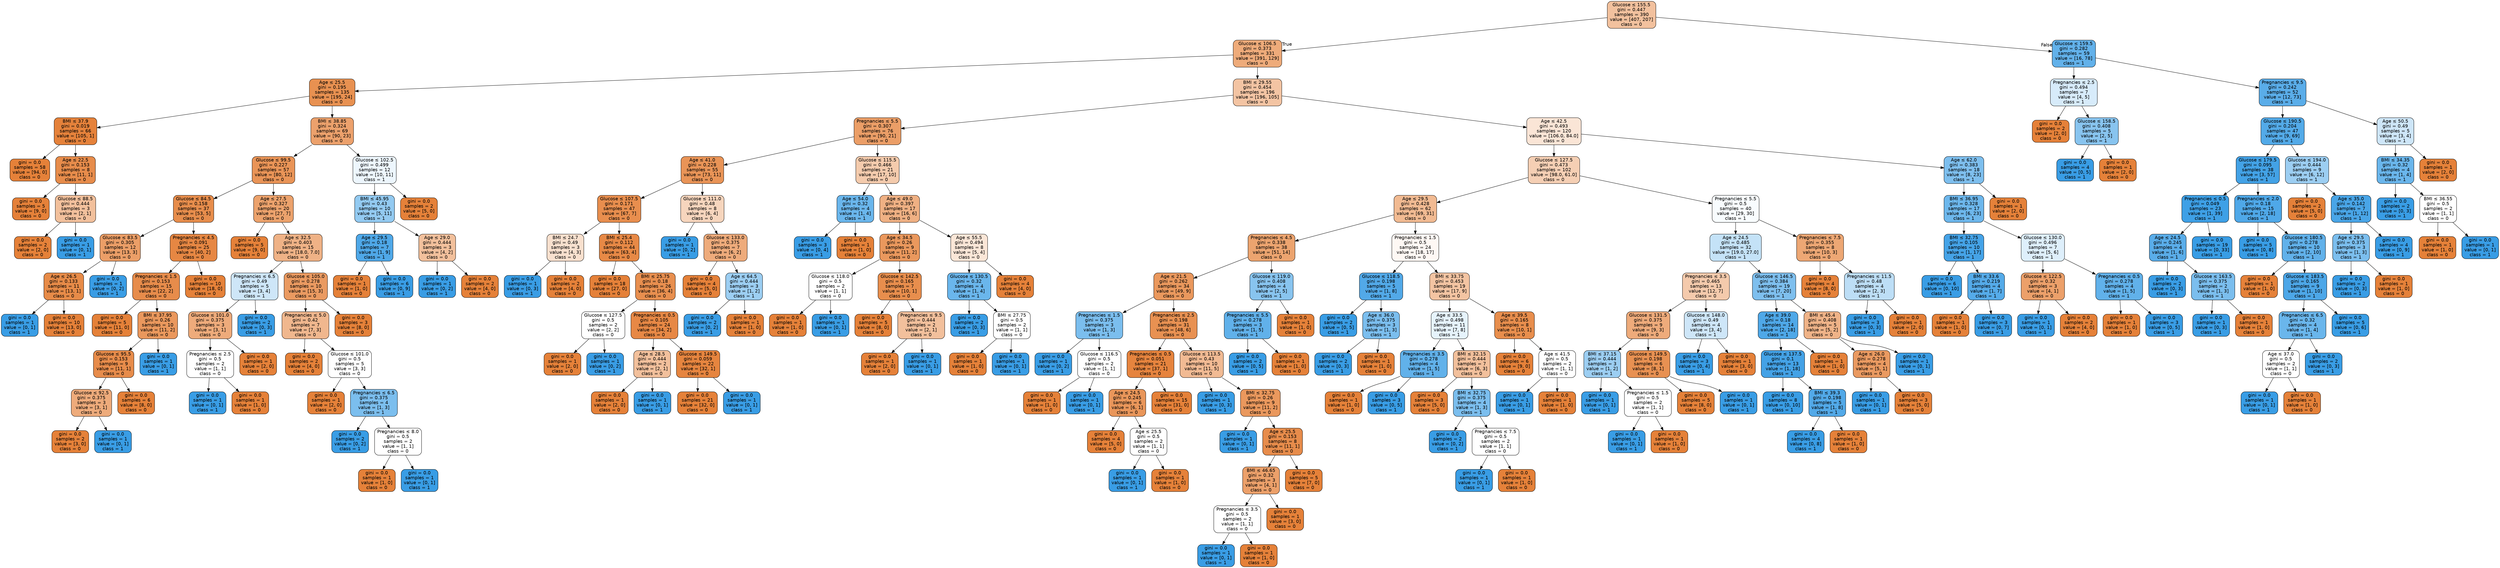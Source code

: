 digraph Tree {
node [shape=box, style="filled, rounded", color="black", fontname="helvetica"] ;
edge [fontname="helvetica"] ;
0 [label=<Glucose &le; 155.5<br/>gini = 0.447<br/>samples = 390<br/>value = [407, 207]<br/>class = 0>, fillcolor="#f2c19e"] ;
1 [label=<Glucose &le; 106.5<br/>gini = 0.373<br/>samples = 331<br/>value = [391, 129]<br/>class = 0>, fillcolor="#eeab7a"] ;
0 -> 1 [labeldistance=2.5, labelangle=45, headlabel="True"] ;
2 [label=<Age &le; 25.5<br/>gini = 0.195<br/>samples = 135<br/>value = [195, 24]<br/>class = 0>, fillcolor="#e89151"] ;
1 -> 2 ;
3 [label=<BMI &le; 37.9<br/>gini = 0.019<br/>samples = 66<br/>value = [105, 1]<br/>class = 0>, fillcolor="#e5823b"] ;
2 -> 3 ;
4 [label=<gini = 0.0<br/>samples = 58<br/>value = [94, 0]<br/>class = 0>, fillcolor="#e58139"] ;
3 -> 4 ;
5 [label=<Age &le; 22.5<br/>gini = 0.153<br/>samples = 8<br/>value = [11, 1]<br/>class = 0>, fillcolor="#e78c4b"] ;
3 -> 5 ;
6 [label=<gini = 0.0<br/>samples = 5<br/>value = [9, 0]<br/>class = 0>, fillcolor="#e58139"] ;
5 -> 6 ;
7 [label=<Glucose &le; 88.5<br/>gini = 0.444<br/>samples = 3<br/>value = [2, 1]<br/>class = 0>, fillcolor="#f2c09c"] ;
5 -> 7 ;
8 [label=<gini = 0.0<br/>samples = 2<br/>value = [2, 0]<br/>class = 0>, fillcolor="#e58139"] ;
7 -> 8 ;
9 [label=<gini = 0.0<br/>samples = 1<br/>value = [0, 1]<br/>class = 1>, fillcolor="#399de5"] ;
7 -> 9 ;
10 [label=<BMI &le; 38.85<br/>gini = 0.324<br/>samples = 69<br/>value = [90, 23]<br/>class = 0>, fillcolor="#eca16c"] ;
2 -> 10 ;
11 [label=<Glucose &le; 99.5<br/>gini = 0.227<br/>samples = 57<br/>value = [80, 12]<br/>class = 0>, fillcolor="#e99457"] ;
10 -> 11 ;
12 [label=<Glucose &le; 84.5<br/>gini = 0.158<br/>samples = 37<br/>value = [53, 5]<br/>class = 0>, fillcolor="#e78d4c"] ;
11 -> 12 ;
13 [label=<Glucose &le; 83.5<br/>gini = 0.305<br/>samples = 12<br/>value = [13, 3]<br/>class = 0>, fillcolor="#eb9e67"] ;
12 -> 13 ;
14 [label=<Age &le; 26.5<br/>gini = 0.133<br/>samples = 11<br/>value = [13, 1]<br/>class = 0>, fillcolor="#e78b48"] ;
13 -> 14 ;
15 [label=<gini = 0.0<br/>samples = 1<br/>value = [0, 1]<br/>class = 1>, fillcolor="#399de5"] ;
14 -> 15 ;
16 [label=<gini = 0.0<br/>samples = 10<br/>value = [13, 0]<br/>class = 0>, fillcolor="#e58139"] ;
14 -> 16 ;
17 [label=<gini = 0.0<br/>samples = 1<br/>value = [0, 2]<br/>class = 1>, fillcolor="#399de5"] ;
13 -> 17 ;
18 [label=<Pregnancies &le; 4.5<br/>gini = 0.091<br/>samples = 25<br/>value = [40, 2]<br/>class = 0>, fillcolor="#e68743"] ;
12 -> 18 ;
19 [label=<Pregnancies &le; 1.5<br/>gini = 0.153<br/>samples = 15<br/>value = [22, 2]<br/>class = 0>, fillcolor="#e78c4b"] ;
18 -> 19 ;
20 [label=<gini = 0.0<br/>samples = 5<br/>value = [11, 0]<br/>class = 0>, fillcolor="#e58139"] ;
19 -> 20 ;
21 [label=<BMI &le; 37.95<br/>gini = 0.26<br/>samples = 10<br/>value = [11, 2]<br/>class = 0>, fillcolor="#ea985d"] ;
19 -> 21 ;
22 [label=<Glucose &le; 95.5<br/>gini = 0.153<br/>samples = 9<br/>value = [11, 1]<br/>class = 0>, fillcolor="#e78c4b"] ;
21 -> 22 ;
23 [label=<Glucose &le; 92.5<br/>gini = 0.375<br/>samples = 3<br/>value = [3, 1]<br/>class = 0>, fillcolor="#eeab7b"] ;
22 -> 23 ;
24 [label=<gini = 0.0<br/>samples = 2<br/>value = [3, 0]<br/>class = 0>, fillcolor="#e58139"] ;
23 -> 24 ;
25 [label=<gini = 0.0<br/>samples = 1<br/>value = [0, 1]<br/>class = 1>, fillcolor="#399de5"] ;
23 -> 25 ;
26 [label=<gini = 0.0<br/>samples = 6<br/>value = [8, 0]<br/>class = 0>, fillcolor="#e58139"] ;
22 -> 26 ;
27 [label=<gini = 0.0<br/>samples = 1<br/>value = [0, 1]<br/>class = 1>, fillcolor="#399de5"] ;
21 -> 27 ;
28 [label=<gini = 0.0<br/>samples = 10<br/>value = [18, 0]<br/>class = 0>, fillcolor="#e58139"] ;
18 -> 28 ;
29 [label=<Age &le; 27.5<br/>gini = 0.327<br/>samples = 20<br/>value = [27, 7]<br/>class = 0>, fillcolor="#eca26c"] ;
11 -> 29 ;
30 [label=<gini = 0.0<br/>samples = 5<br/>value = [9, 0]<br/>class = 0>, fillcolor="#e58139"] ;
29 -> 30 ;
31 [label=<Age &le; 32.5<br/>gini = 0.403<br/>samples = 15<br/>value = [18.0, 7.0]<br/>class = 0>, fillcolor="#efb286"] ;
29 -> 31 ;
32 [label=<Pregnancies &le; 6.5<br/>gini = 0.49<br/>samples = 5<br/>value = [3, 4]<br/>class = 1>, fillcolor="#cee6f8"] ;
31 -> 32 ;
33 [label=<Glucose &le; 101.0<br/>gini = 0.375<br/>samples = 3<br/>value = [3, 1]<br/>class = 0>, fillcolor="#eeab7b"] ;
32 -> 33 ;
34 [label=<Pregnancies &le; 2.5<br/>gini = 0.5<br/>samples = 2<br/>value = [1, 1]<br/>class = 0>, fillcolor="#ffffff"] ;
33 -> 34 ;
35 [label=<gini = 0.0<br/>samples = 1<br/>value = [0, 1]<br/>class = 1>, fillcolor="#399de5"] ;
34 -> 35 ;
36 [label=<gini = 0.0<br/>samples = 1<br/>value = [1, 0]<br/>class = 0>, fillcolor="#e58139"] ;
34 -> 36 ;
37 [label=<gini = 0.0<br/>samples = 1<br/>value = [2, 0]<br/>class = 0>, fillcolor="#e58139"] ;
33 -> 37 ;
38 [label=<gini = 0.0<br/>samples = 2<br/>value = [0, 3]<br/>class = 1>, fillcolor="#399de5"] ;
32 -> 38 ;
39 [label=<Glucose &le; 105.0<br/>gini = 0.278<br/>samples = 10<br/>value = [15, 3]<br/>class = 0>, fillcolor="#ea9a61"] ;
31 -> 39 ;
40 [label=<Pregnancies &le; 5.0<br/>gini = 0.42<br/>samples = 7<br/>value = [7, 3]<br/>class = 0>, fillcolor="#f0b78e"] ;
39 -> 40 ;
41 [label=<gini = 0.0<br/>samples = 2<br/>value = [4, 0]<br/>class = 0>, fillcolor="#e58139"] ;
40 -> 41 ;
42 [label=<Glucose &le; 101.0<br/>gini = 0.5<br/>samples = 5<br/>value = [3, 3]<br/>class = 0>, fillcolor="#ffffff"] ;
40 -> 42 ;
43 [label=<gini = 0.0<br/>samples = 1<br/>value = [2, 0]<br/>class = 0>, fillcolor="#e58139"] ;
42 -> 43 ;
44 [label=<Pregnancies &le; 6.5<br/>gini = 0.375<br/>samples = 4<br/>value = [1, 3]<br/>class = 1>, fillcolor="#7bbeee"] ;
42 -> 44 ;
45 [label=<gini = 0.0<br/>samples = 2<br/>value = [0, 2]<br/>class = 1>, fillcolor="#399de5"] ;
44 -> 45 ;
46 [label=<Pregnancies &le; 8.0<br/>gini = 0.5<br/>samples = 2<br/>value = [1, 1]<br/>class = 0>, fillcolor="#ffffff"] ;
44 -> 46 ;
47 [label=<gini = 0.0<br/>samples = 1<br/>value = [1, 0]<br/>class = 0>, fillcolor="#e58139"] ;
46 -> 47 ;
48 [label=<gini = 0.0<br/>samples = 1<br/>value = [0, 1]<br/>class = 1>, fillcolor="#399de5"] ;
46 -> 48 ;
49 [label=<gini = 0.0<br/>samples = 3<br/>value = [8, 0]<br/>class = 0>, fillcolor="#e58139"] ;
39 -> 49 ;
50 [label=<Glucose &le; 102.5<br/>gini = 0.499<br/>samples = 12<br/>value = [10, 11]<br/>class = 1>, fillcolor="#edf6fd"] ;
10 -> 50 ;
51 [label=<BMI &le; 45.95<br/>gini = 0.43<br/>samples = 10<br/>value = [5, 11]<br/>class = 1>, fillcolor="#93caf1"] ;
50 -> 51 ;
52 [label=<Age &le; 29.5<br/>gini = 0.18<br/>samples = 7<br/>value = [1, 9]<br/>class = 1>, fillcolor="#4fa8e8"] ;
51 -> 52 ;
53 [label=<gini = 0.0<br/>samples = 1<br/>value = [1, 0]<br/>class = 0>, fillcolor="#e58139"] ;
52 -> 53 ;
54 [label=<gini = 0.0<br/>samples = 6<br/>value = [0, 9]<br/>class = 1>, fillcolor="#399de5"] ;
52 -> 54 ;
55 [label=<Age &le; 29.0<br/>gini = 0.444<br/>samples = 3<br/>value = [4, 2]<br/>class = 0>, fillcolor="#f2c09c"] ;
51 -> 55 ;
56 [label=<gini = 0.0<br/>samples = 1<br/>value = [0, 2]<br/>class = 1>, fillcolor="#399de5"] ;
55 -> 56 ;
57 [label=<gini = 0.0<br/>samples = 2<br/>value = [4, 0]<br/>class = 0>, fillcolor="#e58139"] ;
55 -> 57 ;
58 [label=<gini = 0.0<br/>samples = 2<br/>value = [5, 0]<br/>class = 0>, fillcolor="#e58139"] ;
50 -> 58 ;
59 [label=<BMI &le; 29.55<br/>gini = 0.454<br/>samples = 196<br/>value = [196, 105]<br/>class = 0>, fillcolor="#f3c4a3"] ;
1 -> 59 ;
60 [label=<Pregnancies &le; 5.5<br/>gini = 0.307<br/>samples = 76<br/>value = [90, 21]<br/>class = 0>, fillcolor="#eb9e67"] ;
59 -> 60 ;
61 [label=<Age &le; 41.0<br/>gini = 0.228<br/>samples = 55<br/>value = [73, 11]<br/>class = 0>, fillcolor="#e99457"] ;
60 -> 61 ;
62 [label=<Glucose &le; 107.5<br/>gini = 0.171<br/>samples = 47<br/>value = [67, 7]<br/>class = 0>, fillcolor="#e88e4e"] ;
61 -> 62 ;
63 [label=<BMI &le; 24.7<br/>gini = 0.49<br/>samples = 3<br/>value = [4, 3]<br/>class = 0>, fillcolor="#f8e0ce"] ;
62 -> 63 ;
64 [label=<gini = 0.0<br/>samples = 1<br/>value = [0, 3]<br/>class = 1>, fillcolor="#399de5"] ;
63 -> 64 ;
65 [label=<gini = 0.0<br/>samples = 2<br/>value = [4, 0]<br/>class = 0>, fillcolor="#e58139"] ;
63 -> 65 ;
66 [label=<BMI &le; 25.4<br/>gini = 0.112<br/>samples = 44<br/>value = [63, 4]<br/>class = 0>, fillcolor="#e78946"] ;
62 -> 66 ;
67 [label=<gini = 0.0<br/>samples = 18<br/>value = [27, 0]<br/>class = 0>, fillcolor="#e58139"] ;
66 -> 67 ;
68 [label=<BMI &le; 25.75<br/>gini = 0.18<br/>samples = 26<br/>value = [36, 4]<br/>class = 0>, fillcolor="#e88f4f"] ;
66 -> 68 ;
69 [label=<Glucose &le; 127.5<br/>gini = 0.5<br/>samples = 2<br/>value = [2, 2]<br/>class = 0>, fillcolor="#ffffff"] ;
68 -> 69 ;
70 [label=<gini = 0.0<br/>samples = 1<br/>value = [2, 0]<br/>class = 0>, fillcolor="#e58139"] ;
69 -> 70 ;
71 [label=<gini = 0.0<br/>samples = 1<br/>value = [0, 2]<br/>class = 1>, fillcolor="#399de5"] ;
69 -> 71 ;
72 [label=<Pregnancies &le; 0.5<br/>gini = 0.105<br/>samples = 24<br/>value = [34, 2]<br/>class = 0>, fillcolor="#e78845"] ;
68 -> 72 ;
73 [label=<Age &le; 28.5<br/>gini = 0.444<br/>samples = 2<br/>value = [2, 1]<br/>class = 0>, fillcolor="#f2c09c"] ;
72 -> 73 ;
74 [label=<gini = 0.0<br/>samples = 1<br/>value = [2, 0]<br/>class = 0>, fillcolor="#e58139"] ;
73 -> 74 ;
75 [label=<gini = 0.0<br/>samples = 1<br/>value = [0, 1]<br/>class = 1>, fillcolor="#399de5"] ;
73 -> 75 ;
76 [label=<Glucose &le; 149.5<br/>gini = 0.059<br/>samples = 22<br/>value = [32, 1]<br/>class = 0>, fillcolor="#e6853f"] ;
72 -> 76 ;
77 [label=<gini = 0.0<br/>samples = 21<br/>value = [32, 0]<br/>class = 0>, fillcolor="#e58139"] ;
76 -> 77 ;
78 [label=<gini = 0.0<br/>samples = 1<br/>value = [0, 1]<br/>class = 1>, fillcolor="#399de5"] ;
76 -> 78 ;
79 [label=<Glucose &le; 111.0<br/>gini = 0.48<br/>samples = 8<br/>value = [6, 4]<br/>class = 0>, fillcolor="#f6d5bd"] ;
61 -> 79 ;
80 [label=<gini = 0.0<br/>samples = 1<br/>value = [0, 2]<br/>class = 1>, fillcolor="#399de5"] ;
79 -> 80 ;
81 [label=<Glucose &le; 133.0<br/>gini = 0.375<br/>samples = 7<br/>value = [6, 2]<br/>class = 0>, fillcolor="#eeab7b"] ;
79 -> 81 ;
82 [label=<gini = 0.0<br/>samples = 4<br/>value = [5, 0]<br/>class = 0>, fillcolor="#e58139"] ;
81 -> 82 ;
83 [label=<Age &le; 64.5<br/>gini = 0.444<br/>samples = 3<br/>value = [1, 2]<br/>class = 1>, fillcolor="#9ccef2"] ;
81 -> 83 ;
84 [label=<gini = 0.0<br/>samples = 2<br/>value = [0, 2]<br/>class = 1>, fillcolor="#399de5"] ;
83 -> 84 ;
85 [label=<gini = 0.0<br/>samples = 1<br/>value = [1, 0]<br/>class = 0>, fillcolor="#e58139"] ;
83 -> 85 ;
86 [label=<Glucose &le; 115.5<br/>gini = 0.466<br/>samples = 21<br/>value = [17, 10]<br/>class = 0>, fillcolor="#f4cbad"] ;
60 -> 86 ;
87 [label=<Age &le; 54.0<br/>gini = 0.32<br/>samples = 4<br/>value = [1, 4]<br/>class = 1>, fillcolor="#6ab6ec"] ;
86 -> 87 ;
88 [label=<gini = 0.0<br/>samples = 3<br/>value = [0, 4]<br/>class = 1>, fillcolor="#399de5"] ;
87 -> 88 ;
89 [label=<gini = 0.0<br/>samples = 1<br/>value = [1, 0]<br/>class = 0>, fillcolor="#e58139"] ;
87 -> 89 ;
90 [label=<Age &le; 49.0<br/>gini = 0.397<br/>samples = 17<br/>value = [16, 6]<br/>class = 0>, fillcolor="#efb083"] ;
86 -> 90 ;
91 [label=<Age &le; 34.5<br/>gini = 0.26<br/>samples = 9<br/>value = [11, 2]<br/>class = 0>, fillcolor="#ea985d"] ;
90 -> 91 ;
92 [label=<Glucose &le; 118.0<br/>gini = 0.5<br/>samples = 2<br/>value = [1, 1]<br/>class = 0>, fillcolor="#ffffff"] ;
91 -> 92 ;
93 [label=<gini = 0.0<br/>samples = 1<br/>value = [1, 0]<br/>class = 0>, fillcolor="#e58139"] ;
92 -> 93 ;
94 [label=<gini = 0.0<br/>samples = 1<br/>value = [0, 1]<br/>class = 1>, fillcolor="#399de5"] ;
92 -> 94 ;
95 [label=<Glucose &le; 142.5<br/>gini = 0.165<br/>samples = 7<br/>value = [10, 1]<br/>class = 0>, fillcolor="#e88e4d"] ;
91 -> 95 ;
96 [label=<gini = 0.0<br/>samples = 5<br/>value = [8, 0]<br/>class = 0>, fillcolor="#e58139"] ;
95 -> 96 ;
97 [label=<Pregnancies &le; 9.5<br/>gini = 0.444<br/>samples = 2<br/>value = [2, 1]<br/>class = 0>, fillcolor="#f2c09c"] ;
95 -> 97 ;
98 [label=<gini = 0.0<br/>samples = 1<br/>value = [2, 0]<br/>class = 0>, fillcolor="#e58139"] ;
97 -> 98 ;
99 [label=<gini = 0.0<br/>samples = 1<br/>value = [0, 1]<br/>class = 1>, fillcolor="#399de5"] ;
97 -> 99 ;
100 [label=<Age &le; 55.5<br/>gini = 0.494<br/>samples = 8<br/>value = [5, 4]<br/>class = 0>, fillcolor="#fae6d7"] ;
90 -> 100 ;
101 [label=<Glucose &le; 130.5<br/>gini = 0.32<br/>samples = 4<br/>value = [1, 4]<br/>class = 1>, fillcolor="#6ab6ec"] ;
100 -> 101 ;
102 [label=<gini = 0.0<br/>samples = 2<br/>value = [0, 3]<br/>class = 1>, fillcolor="#399de5"] ;
101 -> 102 ;
103 [label=<BMI &le; 27.75<br/>gini = 0.5<br/>samples = 2<br/>value = [1, 1]<br/>class = 0>, fillcolor="#ffffff"] ;
101 -> 103 ;
104 [label=<gini = 0.0<br/>samples = 1<br/>value = [1, 0]<br/>class = 0>, fillcolor="#e58139"] ;
103 -> 104 ;
105 [label=<gini = 0.0<br/>samples = 1<br/>value = [0, 1]<br/>class = 1>, fillcolor="#399de5"] ;
103 -> 105 ;
106 [label=<gini = 0.0<br/>samples = 4<br/>value = [4, 0]<br/>class = 0>, fillcolor="#e58139"] ;
100 -> 106 ;
107 [label=<Age &le; 42.5<br/>gini = 0.493<br/>samples = 120<br/>value = [106.0, 84.0]<br/>class = 0>, fillcolor="#fae5d6"] ;
59 -> 107 ;
108 [label=<Glucose &le; 127.5<br/>gini = 0.473<br/>samples = 102<br/>value = [98.0, 61.0]<br/>class = 0>, fillcolor="#f5cfb4"] ;
107 -> 108 ;
109 [label=<Age &le; 29.5<br/>gini = 0.428<br/>samples = 62<br/>value = [69, 31]<br/>class = 0>, fillcolor="#f1ba92"] ;
108 -> 109 ;
110 [label=<Pregnancies &le; 4.5<br/>gini = 0.338<br/>samples = 38<br/>value = [51, 14]<br/>class = 0>, fillcolor="#eca46f"] ;
109 -> 110 ;
111 [label=<Age &le; 21.5<br/>gini = 0.262<br/>samples = 34<br/>value = [49, 9]<br/>class = 0>, fillcolor="#ea985d"] ;
110 -> 111 ;
112 [label=<Pregnancies &le; 1.5<br/>gini = 0.375<br/>samples = 3<br/>value = [1, 3]<br/>class = 1>, fillcolor="#7bbeee"] ;
111 -> 112 ;
113 [label=<gini = 0.0<br/>samples = 1<br/>value = [0, 2]<br/>class = 1>, fillcolor="#399de5"] ;
112 -> 113 ;
114 [label=<Glucose &le; 116.5<br/>gini = 0.5<br/>samples = 2<br/>value = [1, 1]<br/>class = 0>, fillcolor="#ffffff"] ;
112 -> 114 ;
115 [label=<gini = 0.0<br/>samples = 1<br/>value = [1, 0]<br/>class = 0>, fillcolor="#e58139"] ;
114 -> 115 ;
116 [label=<gini = 0.0<br/>samples = 1<br/>value = [0, 1]<br/>class = 1>, fillcolor="#399de5"] ;
114 -> 116 ;
117 [label=<Pregnancies &le; 2.5<br/>gini = 0.198<br/>samples = 31<br/>value = [48, 6]<br/>class = 0>, fillcolor="#e89152"] ;
111 -> 117 ;
118 [label=<Pregnancies &le; 0.5<br/>gini = 0.051<br/>samples = 21<br/>value = [37, 1]<br/>class = 0>, fillcolor="#e6843e"] ;
117 -> 118 ;
119 [label=<Age &le; 24.5<br/>gini = 0.245<br/>samples = 6<br/>value = [6, 1]<br/>class = 0>, fillcolor="#e9965a"] ;
118 -> 119 ;
120 [label=<gini = 0.0<br/>samples = 4<br/>value = [5, 0]<br/>class = 0>, fillcolor="#e58139"] ;
119 -> 120 ;
121 [label=<Age &le; 25.5<br/>gini = 0.5<br/>samples = 2<br/>value = [1, 1]<br/>class = 0>, fillcolor="#ffffff"] ;
119 -> 121 ;
122 [label=<gini = 0.0<br/>samples = 1<br/>value = [0, 1]<br/>class = 1>, fillcolor="#399de5"] ;
121 -> 122 ;
123 [label=<gini = 0.0<br/>samples = 1<br/>value = [1, 0]<br/>class = 0>, fillcolor="#e58139"] ;
121 -> 123 ;
124 [label=<gini = 0.0<br/>samples = 15<br/>value = [31, 0]<br/>class = 0>, fillcolor="#e58139"] ;
118 -> 124 ;
125 [label=<Glucose &le; 113.5<br/>gini = 0.43<br/>samples = 10<br/>value = [11, 5]<br/>class = 0>, fillcolor="#f1ba93"] ;
117 -> 125 ;
126 [label=<gini = 0.0<br/>samples = 1<br/>value = [0, 3]<br/>class = 1>, fillcolor="#399de5"] ;
125 -> 126 ;
127 [label=<BMI &le; 32.75<br/>gini = 0.26<br/>samples = 9<br/>value = [11, 2]<br/>class = 0>, fillcolor="#ea985d"] ;
125 -> 127 ;
128 [label=<gini = 0.0<br/>samples = 1<br/>value = [0, 1]<br/>class = 1>, fillcolor="#399de5"] ;
127 -> 128 ;
129 [label=<Age &le; 25.5<br/>gini = 0.153<br/>samples = 8<br/>value = [11, 1]<br/>class = 0>, fillcolor="#e78c4b"] ;
127 -> 129 ;
130 [label=<BMI &le; 46.65<br/>gini = 0.32<br/>samples = 3<br/>value = [4, 1]<br/>class = 0>, fillcolor="#eca06a"] ;
129 -> 130 ;
131 [label=<Pregnancies &le; 3.5<br/>gini = 0.5<br/>samples = 2<br/>value = [1, 1]<br/>class = 0>, fillcolor="#ffffff"] ;
130 -> 131 ;
132 [label=<gini = 0.0<br/>samples = 1<br/>value = [0, 1]<br/>class = 1>, fillcolor="#399de5"] ;
131 -> 132 ;
133 [label=<gini = 0.0<br/>samples = 1<br/>value = [1, 0]<br/>class = 0>, fillcolor="#e58139"] ;
131 -> 133 ;
134 [label=<gini = 0.0<br/>samples = 1<br/>value = [3, 0]<br/>class = 0>, fillcolor="#e58139"] ;
130 -> 134 ;
135 [label=<gini = 0.0<br/>samples = 5<br/>value = [7, 0]<br/>class = 0>, fillcolor="#e58139"] ;
129 -> 135 ;
136 [label=<Glucose &le; 119.0<br/>gini = 0.408<br/>samples = 4<br/>value = [2, 5]<br/>class = 1>, fillcolor="#88c4ef"] ;
110 -> 136 ;
137 [label=<Pregnancies &le; 5.5<br/>gini = 0.278<br/>samples = 3<br/>value = [1, 5]<br/>class = 1>, fillcolor="#61b1ea"] ;
136 -> 137 ;
138 [label=<gini = 0.0<br/>samples = 2<br/>value = [0, 5]<br/>class = 1>, fillcolor="#399de5"] ;
137 -> 138 ;
139 [label=<gini = 0.0<br/>samples = 1<br/>value = [1, 0]<br/>class = 0>, fillcolor="#e58139"] ;
137 -> 139 ;
140 [label=<gini = 0.0<br/>samples = 1<br/>value = [1, 0]<br/>class = 0>, fillcolor="#e58139"] ;
136 -> 140 ;
141 [label=<Pregnancies &le; 1.5<br/>gini = 0.5<br/>samples = 24<br/>value = [18, 17]<br/>class = 0>, fillcolor="#fef8f4"] ;
109 -> 141 ;
142 [label=<Glucose &le; 118.5<br/>gini = 0.198<br/>samples = 5<br/>value = [1, 8]<br/>class = 1>, fillcolor="#52a9e8"] ;
141 -> 142 ;
143 [label=<gini = 0.0<br/>samples = 2<br/>value = [0, 5]<br/>class = 1>, fillcolor="#399de5"] ;
142 -> 143 ;
144 [label=<Age &le; 36.0<br/>gini = 0.375<br/>samples = 3<br/>value = [1, 3]<br/>class = 1>, fillcolor="#7bbeee"] ;
142 -> 144 ;
145 [label=<gini = 0.0<br/>samples = 2<br/>value = [0, 3]<br/>class = 1>, fillcolor="#399de5"] ;
144 -> 145 ;
146 [label=<gini = 0.0<br/>samples = 1<br/>value = [1, 0]<br/>class = 0>, fillcolor="#e58139"] ;
144 -> 146 ;
147 [label=<BMI &le; 33.75<br/>gini = 0.453<br/>samples = 19<br/>value = [17, 9]<br/>class = 0>, fillcolor="#f3c4a2"] ;
141 -> 147 ;
148 [label=<Age &le; 33.5<br/>gini = 0.498<br/>samples = 11<br/>value = [7, 8]<br/>class = 1>, fillcolor="#e6f3fc"] ;
147 -> 148 ;
149 [label=<Pregnancies &le; 3.5<br/>gini = 0.278<br/>samples = 4<br/>value = [1, 5]<br/>class = 1>, fillcolor="#61b1ea"] ;
148 -> 149 ;
150 [label=<gini = 0.0<br/>samples = 1<br/>value = [1, 0]<br/>class = 0>, fillcolor="#e58139"] ;
149 -> 150 ;
151 [label=<gini = 0.0<br/>samples = 3<br/>value = [0, 5]<br/>class = 1>, fillcolor="#399de5"] ;
149 -> 151 ;
152 [label=<BMI &le; 32.15<br/>gini = 0.444<br/>samples = 7<br/>value = [6, 3]<br/>class = 0>, fillcolor="#f2c09c"] ;
148 -> 152 ;
153 [label=<gini = 0.0<br/>samples = 3<br/>value = [5, 0]<br/>class = 0>, fillcolor="#e58139"] ;
152 -> 153 ;
154 [label=<BMI &le; 32.75<br/>gini = 0.375<br/>samples = 4<br/>value = [1, 3]<br/>class = 1>, fillcolor="#7bbeee"] ;
152 -> 154 ;
155 [label=<gini = 0.0<br/>samples = 2<br/>value = [0, 2]<br/>class = 1>, fillcolor="#399de5"] ;
154 -> 155 ;
156 [label=<Pregnancies &le; 7.5<br/>gini = 0.5<br/>samples = 2<br/>value = [1, 1]<br/>class = 0>, fillcolor="#ffffff"] ;
154 -> 156 ;
157 [label=<gini = 0.0<br/>samples = 1<br/>value = [0, 1]<br/>class = 1>, fillcolor="#399de5"] ;
156 -> 157 ;
158 [label=<gini = 0.0<br/>samples = 1<br/>value = [1, 0]<br/>class = 0>, fillcolor="#e58139"] ;
156 -> 158 ;
159 [label=<Age &le; 39.5<br/>gini = 0.165<br/>samples = 8<br/>value = [10, 1]<br/>class = 0>, fillcolor="#e88e4d"] ;
147 -> 159 ;
160 [label=<gini = 0.0<br/>samples = 6<br/>value = [9, 0]<br/>class = 0>, fillcolor="#e58139"] ;
159 -> 160 ;
161 [label=<Age &le; 41.5<br/>gini = 0.5<br/>samples = 2<br/>value = [1, 1]<br/>class = 0>, fillcolor="#ffffff"] ;
159 -> 161 ;
162 [label=<gini = 0.0<br/>samples = 1<br/>value = [0, 1]<br/>class = 1>, fillcolor="#399de5"] ;
161 -> 162 ;
163 [label=<gini = 0.0<br/>samples = 1<br/>value = [1, 0]<br/>class = 0>, fillcolor="#e58139"] ;
161 -> 163 ;
164 [label=<Pregnancies &le; 5.5<br/>gini = 0.5<br/>samples = 40<br/>value = [29, 30]<br/>class = 1>, fillcolor="#f8fcfe"] ;
108 -> 164 ;
165 [label=<Age &le; 24.5<br/>gini = 0.485<br/>samples = 32<br/>value = [19.0, 27.0]<br/>class = 1>, fillcolor="#c4e2f7"] ;
164 -> 165 ;
166 [label=<Pregnancies &le; 3.5<br/>gini = 0.465<br/>samples = 13<br/>value = [12, 7]<br/>class = 0>, fillcolor="#f4caac"] ;
165 -> 166 ;
167 [label=<Glucose &le; 131.5<br/>gini = 0.375<br/>samples = 9<br/>value = [9, 3]<br/>class = 0>, fillcolor="#eeab7b"] ;
166 -> 167 ;
168 [label=<BMI &le; 37.15<br/>gini = 0.444<br/>samples = 3<br/>value = [1, 2]<br/>class = 1>, fillcolor="#9ccef2"] ;
167 -> 168 ;
169 [label=<gini = 0.0<br/>samples = 1<br/>value = [0, 1]<br/>class = 1>, fillcolor="#399de5"] ;
168 -> 169 ;
170 [label=<Pregnancies &le; 1.5<br/>gini = 0.5<br/>samples = 2<br/>value = [1, 1]<br/>class = 0>, fillcolor="#ffffff"] ;
168 -> 170 ;
171 [label=<gini = 0.0<br/>samples = 1<br/>value = [0, 1]<br/>class = 1>, fillcolor="#399de5"] ;
170 -> 171 ;
172 [label=<gini = 0.0<br/>samples = 1<br/>value = [1, 0]<br/>class = 0>, fillcolor="#e58139"] ;
170 -> 172 ;
173 [label=<Glucose &le; 149.5<br/>gini = 0.198<br/>samples = 6<br/>value = [8, 1]<br/>class = 0>, fillcolor="#e89152"] ;
167 -> 173 ;
174 [label=<gini = 0.0<br/>samples = 5<br/>value = [8, 0]<br/>class = 0>, fillcolor="#e58139"] ;
173 -> 174 ;
175 [label=<gini = 0.0<br/>samples = 1<br/>value = [0, 1]<br/>class = 1>, fillcolor="#399de5"] ;
173 -> 175 ;
176 [label=<Glucose &le; 148.0<br/>gini = 0.49<br/>samples = 4<br/>value = [3, 4]<br/>class = 1>, fillcolor="#cee6f8"] ;
166 -> 176 ;
177 [label=<gini = 0.0<br/>samples = 3<br/>value = [0, 4]<br/>class = 1>, fillcolor="#399de5"] ;
176 -> 177 ;
178 [label=<gini = 0.0<br/>samples = 1<br/>value = [3, 0]<br/>class = 0>, fillcolor="#e58139"] ;
176 -> 178 ;
179 [label=<Glucose &le; 146.5<br/>gini = 0.384<br/>samples = 19<br/>value = [7, 20]<br/>class = 1>, fillcolor="#7ebfee"] ;
165 -> 179 ;
180 [label=<Age &le; 39.0<br/>gini = 0.18<br/>samples = 14<br/>value = [2, 18]<br/>class = 1>, fillcolor="#4fa8e8"] ;
179 -> 180 ;
181 [label=<Glucose &le; 137.5<br/>gini = 0.1<br/>samples = 13<br/>value = [1, 18]<br/>class = 1>, fillcolor="#44a2e6"] ;
180 -> 181 ;
182 [label=<gini = 0.0<br/>samples = 8<br/>value = [0, 10]<br/>class = 1>, fillcolor="#399de5"] ;
181 -> 182 ;
183 [label=<BMI &le; 39.3<br/>gini = 0.198<br/>samples = 5<br/>value = [1, 8]<br/>class = 1>, fillcolor="#52a9e8"] ;
181 -> 183 ;
184 [label=<gini = 0.0<br/>samples = 4<br/>value = [0, 8]<br/>class = 1>, fillcolor="#399de5"] ;
183 -> 184 ;
185 [label=<gini = 0.0<br/>samples = 1<br/>value = [1, 0]<br/>class = 0>, fillcolor="#e58139"] ;
183 -> 185 ;
186 [label=<gini = 0.0<br/>samples = 1<br/>value = [1, 0]<br/>class = 0>, fillcolor="#e58139"] ;
180 -> 186 ;
187 [label=<BMI &le; 45.4<br/>gini = 0.408<br/>samples = 5<br/>value = [5, 2]<br/>class = 0>, fillcolor="#efb388"] ;
179 -> 187 ;
188 [label=<Age &le; 26.0<br/>gini = 0.278<br/>samples = 4<br/>value = [5, 1]<br/>class = 0>, fillcolor="#ea9a61"] ;
187 -> 188 ;
189 [label=<gini = 0.0<br/>samples = 1<br/>value = [0, 1]<br/>class = 1>, fillcolor="#399de5"] ;
188 -> 189 ;
190 [label=<gini = 0.0<br/>samples = 3<br/>value = [5, 0]<br/>class = 0>, fillcolor="#e58139"] ;
188 -> 190 ;
191 [label=<gini = 0.0<br/>samples = 1<br/>value = [0, 1]<br/>class = 1>, fillcolor="#399de5"] ;
187 -> 191 ;
192 [label=<Pregnancies &le; 7.5<br/>gini = 0.355<br/>samples = 8<br/>value = [10, 3]<br/>class = 0>, fillcolor="#eda774"] ;
164 -> 192 ;
193 [label=<gini = 0.0<br/>samples = 4<br/>value = [8, 0]<br/>class = 0>, fillcolor="#e58139"] ;
192 -> 193 ;
194 [label=<Pregnancies &le; 11.5<br/>gini = 0.48<br/>samples = 4<br/>value = [2, 3]<br/>class = 1>, fillcolor="#bddef6"] ;
192 -> 194 ;
195 [label=<gini = 0.0<br/>samples = 3<br/>value = [0, 3]<br/>class = 1>, fillcolor="#399de5"] ;
194 -> 195 ;
196 [label=<gini = 0.0<br/>samples = 1<br/>value = [2, 0]<br/>class = 0>, fillcolor="#e58139"] ;
194 -> 196 ;
197 [label=<Age &le; 62.0<br/>gini = 0.383<br/>samples = 18<br/>value = [8, 23]<br/>class = 1>, fillcolor="#7ebfee"] ;
107 -> 197 ;
198 [label=<BMI &le; 36.95<br/>gini = 0.328<br/>samples = 17<br/>value = [6, 23]<br/>class = 1>, fillcolor="#6db7ec"] ;
197 -> 198 ;
199 [label=<BMI &le; 32.75<br/>gini = 0.105<br/>samples = 10<br/>value = [1, 17]<br/>class = 1>, fillcolor="#45a3e7"] ;
198 -> 199 ;
200 [label=<gini = 0.0<br/>samples = 6<br/>value = [0, 10]<br/>class = 1>, fillcolor="#399de5"] ;
199 -> 200 ;
201 [label=<BMI &le; 33.6<br/>gini = 0.219<br/>samples = 4<br/>value = [1, 7]<br/>class = 1>, fillcolor="#55abe9"] ;
199 -> 201 ;
202 [label=<gini = 0.0<br/>samples = 1<br/>value = [1, 0]<br/>class = 0>, fillcolor="#e58139"] ;
201 -> 202 ;
203 [label=<gini = 0.0<br/>samples = 3<br/>value = [0, 7]<br/>class = 1>, fillcolor="#399de5"] ;
201 -> 203 ;
204 [label=<Glucose &le; 130.0<br/>gini = 0.496<br/>samples = 7<br/>value = [5, 6]<br/>class = 1>, fillcolor="#deeffb"] ;
198 -> 204 ;
205 [label=<Glucose &le; 122.5<br/>gini = 0.32<br/>samples = 3<br/>value = [4, 1]<br/>class = 0>, fillcolor="#eca06a"] ;
204 -> 205 ;
206 [label=<gini = 0.0<br/>samples = 1<br/>value = [0, 1]<br/>class = 1>, fillcolor="#399de5"] ;
205 -> 206 ;
207 [label=<gini = 0.0<br/>samples = 2<br/>value = [4, 0]<br/>class = 0>, fillcolor="#e58139"] ;
205 -> 207 ;
208 [label=<Pregnancies &le; 0.5<br/>gini = 0.278<br/>samples = 4<br/>value = [1, 5]<br/>class = 1>, fillcolor="#61b1ea"] ;
204 -> 208 ;
209 [label=<gini = 0.0<br/>samples = 1<br/>value = [1, 0]<br/>class = 0>, fillcolor="#e58139"] ;
208 -> 209 ;
210 [label=<gini = 0.0<br/>samples = 3<br/>value = [0, 5]<br/>class = 1>, fillcolor="#399de5"] ;
208 -> 210 ;
211 [label=<gini = 0.0<br/>samples = 1<br/>value = [2, 0]<br/>class = 0>, fillcolor="#e58139"] ;
197 -> 211 ;
212 [label=<Glucose &le; 159.5<br/>gini = 0.282<br/>samples = 59<br/>value = [16, 78]<br/>class = 1>, fillcolor="#62b1ea"] ;
0 -> 212 [labeldistance=2.5, labelangle=-45, headlabel="False"] ;
213 [label=<Pregnancies &le; 2.5<br/>gini = 0.494<br/>samples = 7<br/>value = [4, 5]<br/>class = 1>, fillcolor="#d7ebfa"] ;
212 -> 213 ;
214 [label=<gini = 0.0<br/>samples = 2<br/>value = [2, 0]<br/>class = 0>, fillcolor="#e58139"] ;
213 -> 214 ;
215 [label=<Glucose &le; 158.5<br/>gini = 0.408<br/>samples = 5<br/>value = [2, 5]<br/>class = 1>, fillcolor="#88c4ef"] ;
213 -> 215 ;
216 [label=<gini = 0.0<br/>samples = 4<br/>value = [0, 5]<br/>class = 1>, fillcolor="#399de5"] ;
215 -> 216 ;
217 [label=<gini = 0.0<br/>samples = 1<br/>value = [2, 0]<br/>class = 0>, fillcolor="#e58139"] ;
215 -> 217 ;
218 [label=<Pregnancies &le; 9.5<br/>gini = 0.242<br/>samples = 52<br/>value = [12, 73]<br/>class = 1>, fillcolor="#5aade9"] ;
212 -> 218 ;
219 [label=<Glucose &le; 190.5<br/>gini = 0.204<br/>samples = 47<br/>value = [9, 69]<br/>class = 1>, fillcolor="#53aae8"] ;
218 -> 219 ;
220 [label=<Glucose &le; 179.5<br/>gini = 0.095<br/>samples = 38<br/>value = [3, 57]<br/>class = 1>, fillcolor="#43a2e6"] ;
219 -> 220 ;
221 [label=<Pregnancies &le; 0.5<br/>gini = 0.049<br/>samples = 23<br/>value = [1, 39]<br/>class = 1>, fillcolor="#3ea0e6"] ;
220 -> 221 ;
222 [label=<Age &le; 24.5<br/>gini = 0.245<br/>samples = 4<br/>value = [1, 6]<br/>class = 1>, fillcolor="#5aade9"] ;
221 -> 222 ;
223 [label=<gini = 0.0<br/>samples = 2<br/>value = [0, 3]<br/>class = 1>, fillcolor="#399de5"] ;
222 -> 223 ;
224 [label=<Glucose &le; 163.5<br/>gini = 0.375<br/>samples = 2<br/>value = [1, 3]<br/>class = 1>, fillcolor="#7bbeee"] ;
222 -> 224 ;
225 [label=<gini = 0.0<br/>samples = 1<br/>value = [0, 3]<br/>class = 1>, fillcolor="#399de5"] ;
224 -> 225 ;
226 [label=<gini = 0.0<br/>samples = 1<br/>value = [1, 0]<br/>class = 0>, fillcolor="#e58139"] ;
224 -> 226 ;
227 [label=<gini = 0.0<br/>samples = 19<br/>value = [0, 33]<br/>class = 1>, fillcolor="#399de5"] ;
221 -> 227 ;
228 [label=<Pregnancies &le; 2.0<br/>gini = 0.18<br/>samples = 15<br/>value = [2, 18]<br/>class = 1>, fillcolor="#4fa8e8"] ;
220 -> 228 ;
229 [label=<gini = 0.0<br/>samples = 5<br/>value = [0, 8]<br/>class = 1>, fillcolor="#399de5"] ;
228 -> 229 ;
230 [label=<Glucose &le; 180.5<br/>gini = 0.278<br/>samples = 10<br/>value = [2, 10]<br/>class = 1>, fillcolor="#61b1ea"] ;
228 -> 230 ;
231 [label=<gini = 0.0<br/>samples = 1<br/>value = [1, 0]<br/>class = 0>, fillcolor="#e58139"] ;
230 -> 231 ;
232 [label=<Glucose &le; 183.5<br/>gini = 0.165<br/>samples = 9<br/>value = [1, 10]<br/>class = 1>, fillcolor="#4da7e8"] ;
230 -> 232 ;
233 [label=<Pregnancies &le; 6.5<br/>gini = 0.32<br/>samples = 4<br/>value = [1, 4]<br/>class = 1>, fillcolor="#6ab6ec"] ;
232 -> 233 ;
234 [label=<Age &le; 37.0<br/>gini = 0.5<br/>samples = 2<br/>value = [1, 1]<br/>class = 0>, fillcolor="#ffffff"] ;
233 -> 234 ;
235 [label=<gini = 0.0<br/>samples = 1<br/>value = [0, 1]<br/>class = 1>, fillcolor="#399de5"] ;
234 -> 235 ;
236 [label=<gini = 0.0<br/>samples = 1<br/>value = [1, 0]<br/>class = 0>, fillcolor="#e58139"] ;
234 -> 236 ;
237 [label=<gini = 0.0<br/>samples = 2<br/>value = [0, 3]<br/>class = 1>, fillcolor="#399de5"] ;
233 -> 237 ;
238 [label=<gini = 0.0<br/>samples = 5<br/>value = [0, 6]<br/>class = 1>, fillcolor="#399de5"] ;
232 -> 238 ;
239 [label=<Glucose &le; 194.0<br/>gini = 0.444<br/>samples = 9<br/>value = [6, 12]<br/>class = 1>, fillcolor="#9ccef2"] ;
219 -> 239 ;
240 [label=<gini = 0.0<br/>samples = 2<br/>value = [5, 0]<br/>class = 0>, fillcolor="#e58139"] ;
239 -> 240 ;
241 [label=<Age &le; 35.0<br/>gini = 0.142<br/>samples = 7<br/>value = [1, 12]<br/>class = 1>, fillcolor="#49a5e7"] ;
239 -> 241 ;
242 [label=<Age &le; 29.5<br/>gini = 0.375<br/>samples = 3<br/>value = [1, 3]<br/>class = 1>, fillcolor="#7bbeee"] ;
241 -> 242 ;
243 [label=<gini = 0.0<br/>samples = 2<br/>value = [0, 3]<br/>class = 1>, fillcolor="#399de5"] ;
242 -> 243 ;
244 [label=<gini = 0.0<br/>samples = 1<br/>value = [1, 0]<br/>class = 0>, fillcolor="#e58139"] ;
242 -> 244 ;
245 [label=<gini = 0.0<br/>samples = 4<br/>value = [0, 9]<br/>class = 1>, fillcolor="#399de5"] ;
241 -> 245 ;
246 [label=<Age &le; 50.5<br/>gini = 0.49<br/>samples = 5<br/>value = [3, 4]<br/>class = 1>, fillcolor="#cee6f8"] ;
218 -> 246 ;
247 [label=<BMI &le; 34.35<br/>gini = 0.32<br/>samples = 4<br/>value = [1, 4]<br/>class = 1>, fillcolor="#6ab6ec"] ;
246 -> 247 ;
248 [label=<gini = 0.0<br/>samples = 2<br/>value = [0, 3]<br/>class = 1>, fillcolor="#399de5"] ;
247 -> 248 ;
249 [label=<BMI &le; 36.55<br/>gini = 0.5<br/>samples = 2<br/>value = [1, 1]<br/>class = 0>, fillcolor="#ffffff"] ;
247 -> 249 ;
250 [label=<gini = 0.0<br/>samples = 1<br/>value = [1, 0]<br/>class = 0>, fillcolor="#e58139"] ;
249 -> 250 ;
251 [label=<gini = 0.0<br/>samples = 1<br/>value = [0, 1]<br/>class = 1>, fillcolor="#399de5"] ;
249 -> 251 ;
252 [label=<gini = 0.0<br/>samples = 1<br/>value = [2, 0]<br/>class = 0>, fillcolor="#e58139"] ;
246 -> 252 ;
}